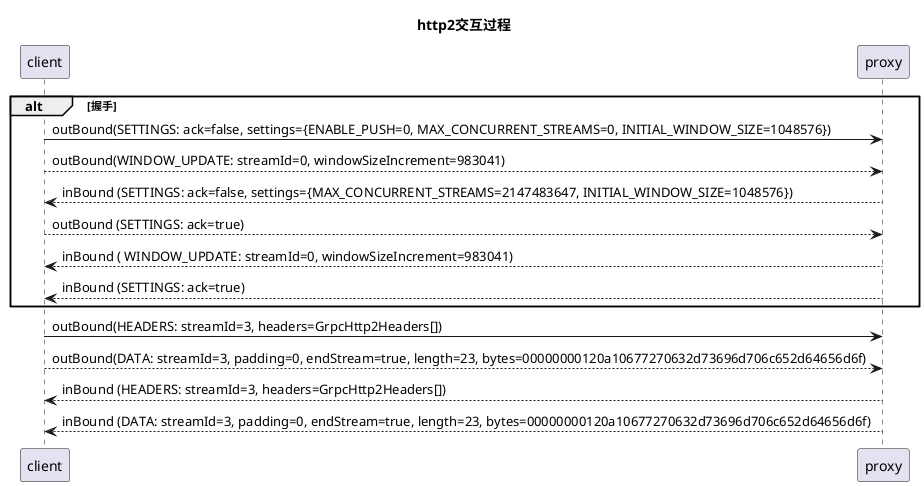 @startuml
title : http2交互过程

alt 握手
client -> proxy: outBound(SETTINGS: ack=false, settings={ENABLE_PUSH=0, MAX_CONCURRENT_STREAMS=0, INITIAL_WINDOW_SIZE=1048576})
client --> proxy: outBound(WINDOW_UPDATE: streamId=0, windowSizeIncrement=983041)

client <-- proxy: inBound (SETTINGS: ack=false, settings={MAX_CONCURRENT_STREAMS=2147483647, INITIAL_WINDOW_SIZE=1048576})
client --> proxy: outBound (SETTINGS: ack=true)

client <-- proxy: inBound ( WINDOW_UPDATE: streamId=0, windowSizeIncrement=983041)
client <-- proxy: inBound (SETTINGS: ack=true)
end

client -> proxy: outBound(HEADERS: streamId=3, headers=GrpcHttp2Headers[])
client --> proxy: outBound(DATA: streamId=3, padding=0, endStream=true, length=23, bytes=00000000120a10677270632d73696d706c652d64656d6f)
client <-- proxy: inBound (HEADERS: streamId=3, headers=GrpcHttp2Headers[])
client <-- proxy: inBound (DATA: streamId=3, padding=0, endStream=true, length=23, bytes=00000000120a10677270632d73696d706c652d64656d6f)

@enduml